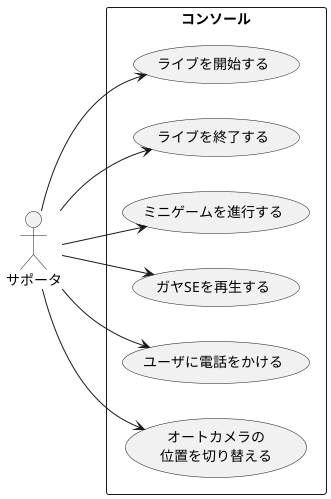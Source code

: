 @startuml supporter
left to right direction

actor サポータ as supporter

rectangle コンソール {
	supporter --> (ライブを開始する)
	supporter --> (ライブを終了する)
	supporter --> (ミニゲームを進行する)
	supporter --> (ガヤSEを再生する)
	supporter --> (ユーザに電話をかける)
	supporter --> (オートカメラの\r位置を切り替える)
}

@enduml